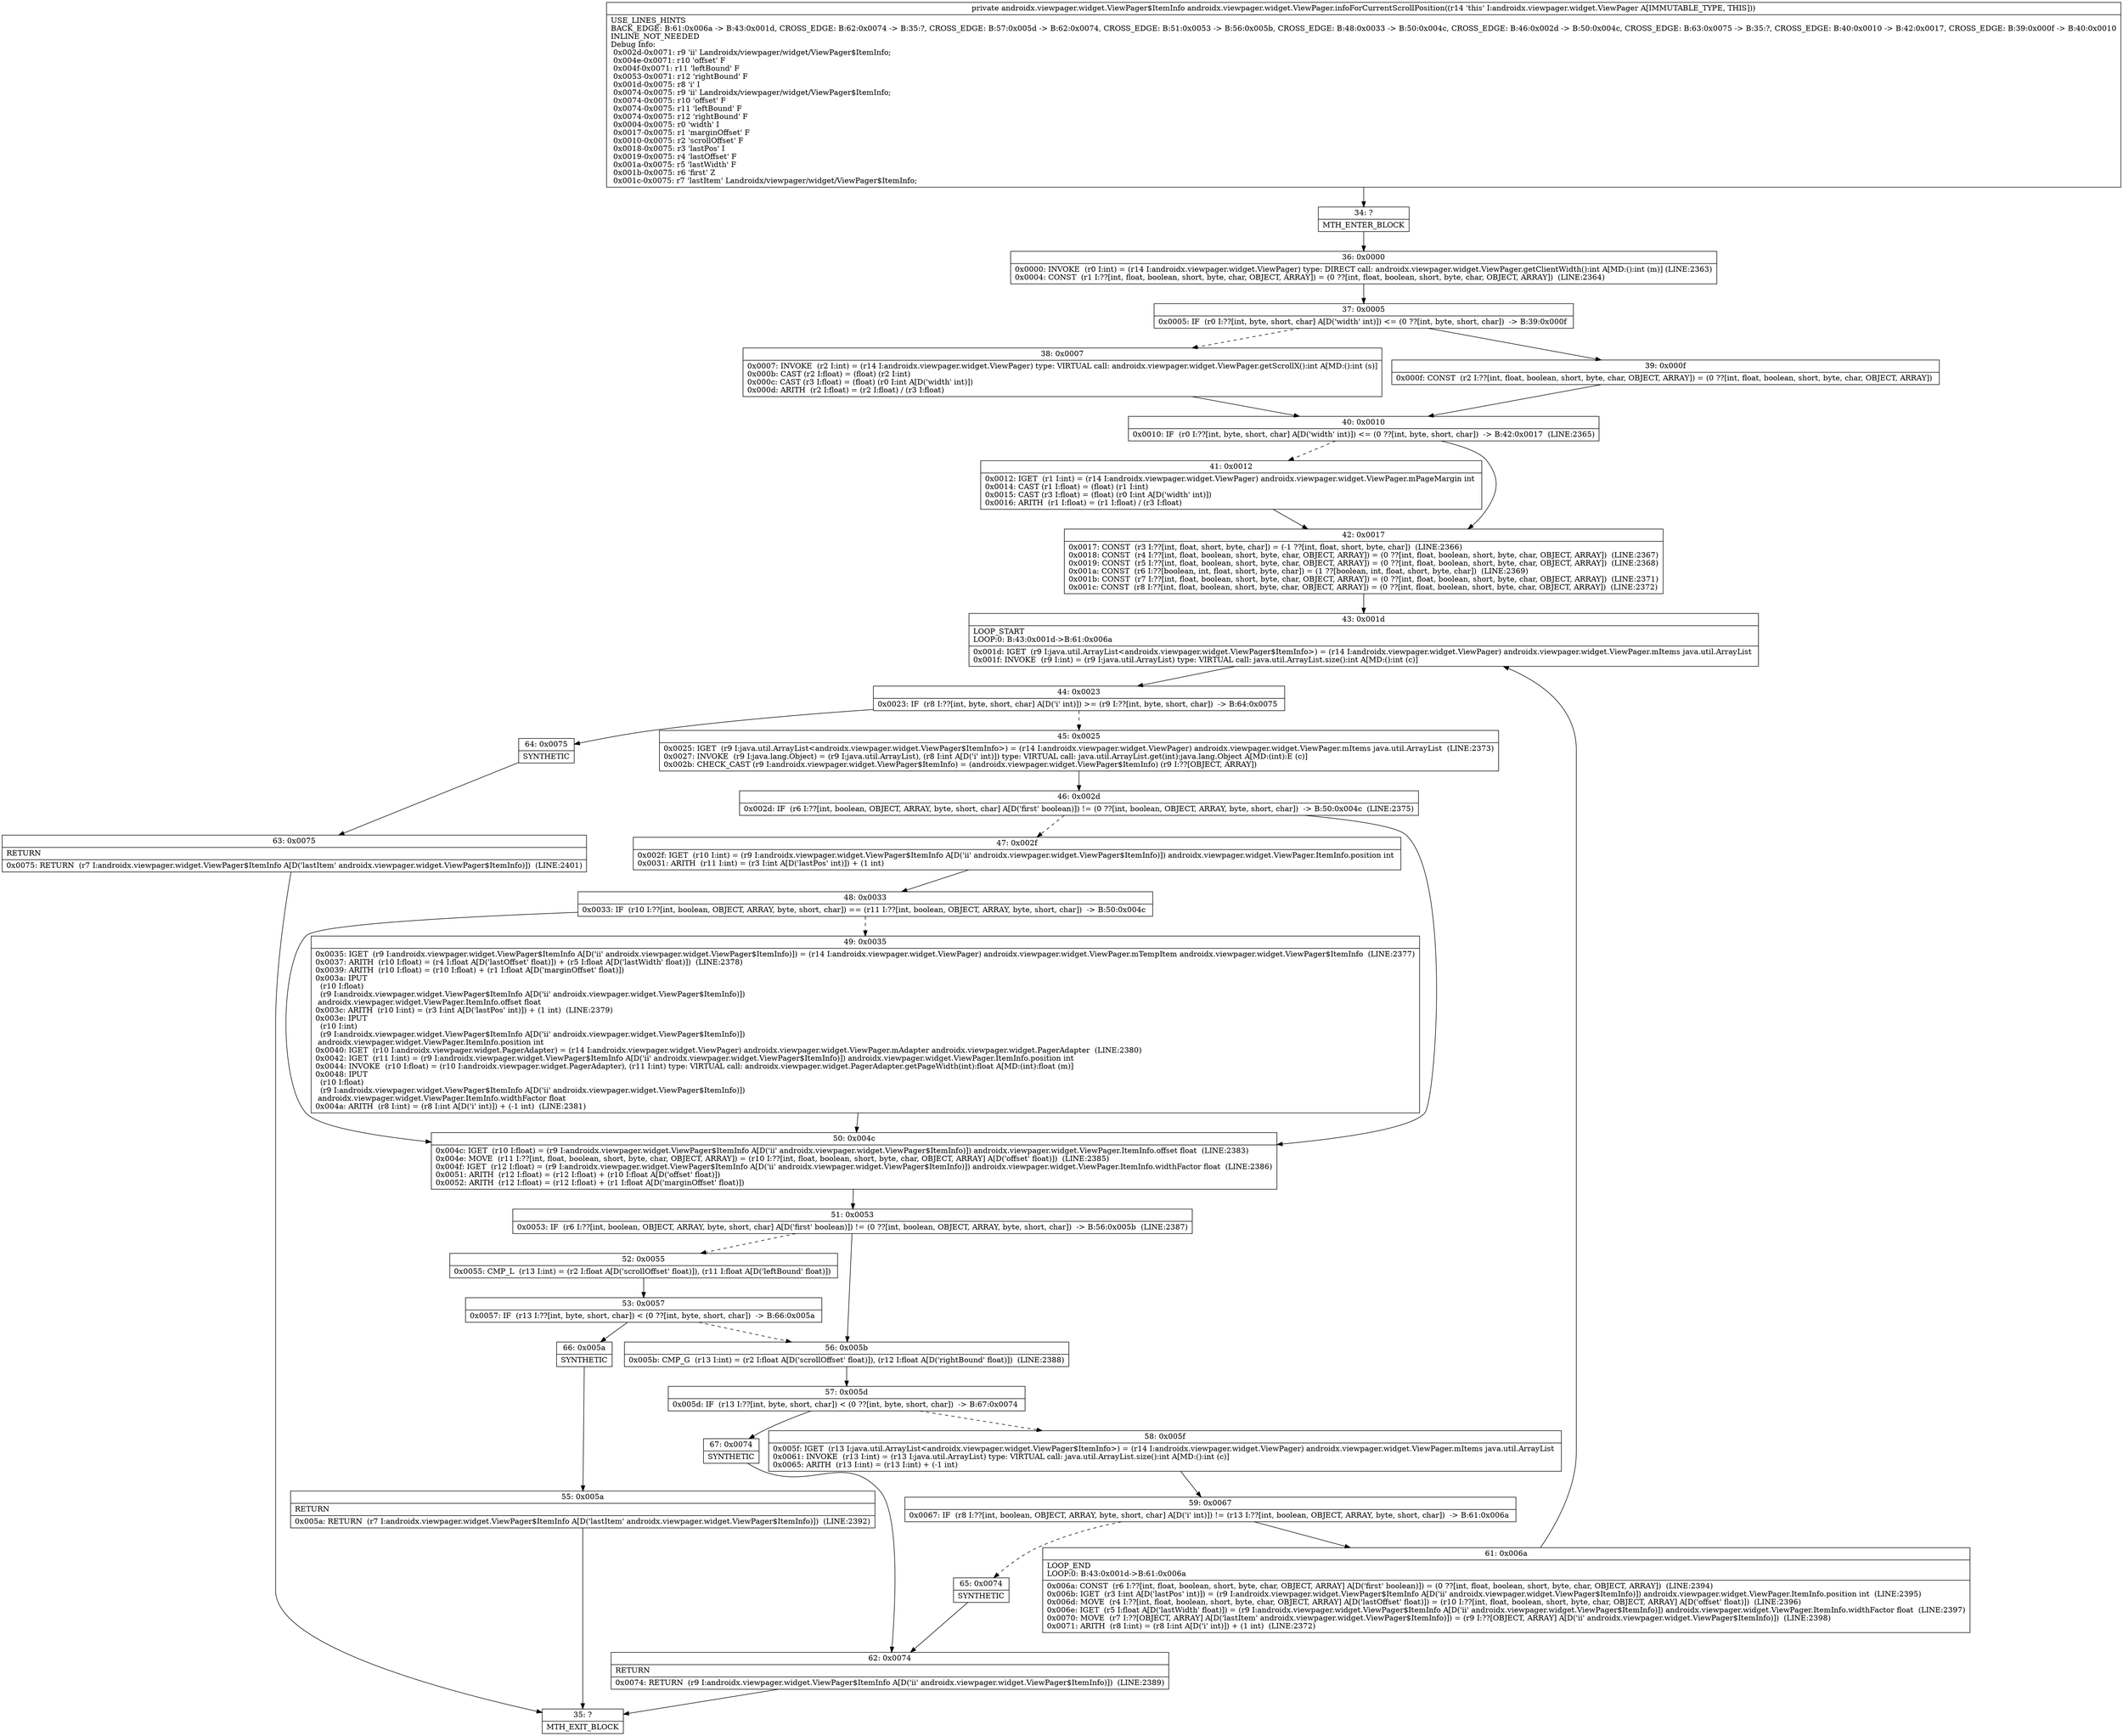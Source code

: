digraph "CFG forandroidx.viewpager.widget.ViewPager.infoForCurrentScrollPosition()Landroidx\/viewpager\/widget\/ViewPager$ItemInfo;" {
Node_34 [shape=record,label="{34\:\ ?|MTH_ENTER_BLOCK\l}"];
Node_36 [shape=record,label="{36\:\ 0x0000|0x0000: INVOKE  (r0 I:int) = (r14 I:androidx.viewpager.widget.ViewPager) type: DIRECT call: androidx.viewpager.widget.ViewPager.getClientWidth():int A[MD:():int (m)] (LINE:2363)\l0x0004: CONST  (r1 I:??[int, float, boolean, short, byte, char, OBJECT, ARRAY]) = (0 ??[int, float, boolean, short, byte, char, OBJECT, ARRAY])  (LINE:2364)\l}"];
Node_37 [shape=record,label="{37\:\ 0x0005|0x0005: IF  (r0 I:??[int, byte, short, char] A[D('width' int)]) \<= (0 ??[int, byte, short, char])  \-\> B:39:0x000f \l}"];
Node_38 [shape=record,label="{38\:\ 0x0007|0x0007: INVOKE  (r2 I:int) = (r14 I:androidx.viewpager.widget.ViewPager) type: VIRTUAL call: androidx.viewpager.widget.ViewPager.getScrollX():int A[MD:():int (s)]\l0x000b: CAST (r2 I:float) = (float) (r2 I:int) \l0x000c: CAST (r3 I:float) = (float) (r0 I:int A[D('width' int)]) \l0x000d: ARITH  (r2 I:float) = (r2 I:float) \/ (r3 I:float) \l}"];
Node_40 [shape=record,label="{40\:\ 0x0010|0x0010: IF  (r0 I:??[int, byte, short, char] A[D('width' int)]) \<= (0 ??[int, byte, short, char])  \-\> B:42:0x0017  (LINE:2365)\l}"];
Node_41 [shape=record,label="{41\:\ 0x0012|0x0012: IGET  (r1 I:int) = (r14 I:androidx.viewpager.widget.ViewPager) androidx.viewpager.widget.ViewPager.mPageMargin int \l0x0014: CAST (r1 I:float) = (float) (r1 I:int) \l0x0015: CAST (r3 I:float) = (float) (r0 I:int A[D('width' int)]) \l0x0016: ARITH  (r1 I:float) = (r1 I:float) \/ (r3 I:float) \l}"];
Node_42 [shape=record,label="{42\:\ 0x0017|0x0017: CONST  (r3 I:??[int, float, short, byte, char]) = (\-1 ??[int, float, short, byte, char])  (LINE:2366)\l0x0018: CONST  (r4 I:??[int, float, boolean, short, byte, char, OBJECT, ARRAY]) = (0 ??[int, float, boolean, short, byte, char, OBJECT, ARRAY])  (LINE:2367)\l0x0019: CONST  (r5 I:??[int, float, boolean, short, byte, char, OBJECT, ARRAY]) = (0 ??[int, float, boolean, short, byte, char, OBJECT, ARRAY])  (LINE:2368)\l0x001a: CONST  (r6 I:??[boolean, int, float, short, byte, char]) = (1 ??[boolean, int, float, short, byte, char])  (LINE:2369)\l0x001b: CONST  (r7 I:??[int, float, boolean, short, byte, char, OBJECT, ARRAY]) = (0 ??[int, float, boolean, short, byte, char, OBJECT, ARRAY])  (LINE:2371)\l0x001c: CONST  (r8 I:??[int, float, boolean, short, byte, char, OBJECT, ARRAY]) = (0 ??[int, float, boolean, short, byte, char, OBJECT, ARRAY])  (LINE:2372)\l}"];
Node_43 [shape=record,label="{43\:\ 0x001d|LOOP_START\lLOOP:0: B:43:0x001d\-\>B:61:0x006a\l|0x001d: IGET  (r9 I:java.util.ArrayList\<androidx.viewpager.widget.ViewPager$ItemInfo\>) = (r14 I:androidx.viewpager.widget.ViewPager) androidx.viewpager.widget.ViewPager.mItems java.util.ArrayList \l0x001f: INVOKE  (r9 I:int) = (r9 I:java.util.ArrayList) type: VIRTUAL call: java.util.ArrayList.size():int A[MD:():int (c)]\l}"];
Node_44 [shape=record,label="{44\:\ 0x0023|0x0023: IF  (r8 I:??[int, byte, short, char] A[D('i' int)]) \>= (r9 I:??[int, byte, short, char])  \-\> B:64:0x0075 \l}"];
Node_45 [shape=record,label="{45\:\ 0x0025|0x0025: IGET  (r9 I:java.util.ArrayList\<androidx.viewpager.widget.ViewPager$ItemInfo\>) = (r14 I:androidx.viewpager.widget.ViewPager) androidx.viewpager.widget.ViewPager.mItems java.util.ArrayList  (LINE:2373)\l0x0027: INVOKE  (r9 I:java.lang.Object) = (r9 I:java.util.ArrayList), (r8 I:int A[D('i' int)]) type: VIRTUAL call: java.util.ArrayList.get(int):java.lang.Object A[MD:(int):E (c)]\l0x002b: CHECK_CAST (r9 I:androidx.viewpager.widget.ViewPager$ItemInfo) = (androidx.viewpager.widget.ViewPager$ItemInfo) (r9 I:??[OBJECT, ARRAY]) \l}"];
Node_46 [shape=record,label="{46\:\ 0x002d|0x002d: IF  (r6 I:??[int, boolean, OBJECT, ARRAY, byte, short, char] A[D('first' boolean)]) != (0 ??[int, boolean, OBJECT, ARRAY, byte, short, char])  \-\> B:50:0x004c  (LINE:2375)\l}"];
Node_47 [shape=record,label="{47\:\ 0x002f|0x002f: IGET  (r10 I:int) = (r9 I:androidx.viewpager.widget.ViewPager$ItemInfo A[D('ii' androidx.viewpager.widget.ViewPager$ItemInfo)]) androidx.viewpager.widget.ViewPager.ItemInfo.position int \l0x0031: ARITH  (r11 I:int) = (r3 I:int A[D('lastPos' int)]) + (1 int) \l}"];
Node_48 [shape=record,label="{48\:\ 0x0033|0x0033: IF  (r10 I:??[int, boolean, OBJECT, ARRAY, byte, short, char]) == (r11 I:??[int, boolean, OBJECT, ARRAY, byte, short, char])  \-\> B:50:0x004c \l}"];
Node_49 [shape=record,label="{49\:\ 0x0035|0x0035: IGET  (r9 I:androidx.viewpager.widget.ViewPager$ItemInfo A[D('ii' androidx.viewpager.widget.ViewPager$ItemInfo)]) = (r14 I:androidx.viewpager.widget.ViewPager) androidx.viewpager.widget.ViewPager.mTempItem androidx.viewpager.widget.ViewPager$ItemInfo  (LINE:2377)\l0x0037: ARITH  (r10 I:float) = (r4 I:float A[D('lastOffset' float)]) + (r5 I:float A[D('lastWidth' float)])  (LINE:2378)\l0x0039: ARITH  (r10 I:float) = (r10 I:float) + (r1 I:float A[D('marginOffset' float)]) \l0x003a: IPUT  \l  (r10 I:float)\l  (r9 I:androidx.viewpager.widget.ViewPager$ItemInfo A[D('ii' androidx.viewpager.widget.ViewPager$ItemInfo)])\l androidx.viewpager.widget.ViewPager.ItemInfo.offset float \l0x003c: ARITH  (r10 I:int) = (r3 I:int A[D('lastPos' int)]) + (1 int)  (LINE:2379)\l0x003e: IPUT  \l  (r10 I:int)\l  (r9 I:androidx.viewpager.widget.ViewPager$ItemInfo A[D('ii' androidx.viewpager.widget.ViewPager$ItemInfo)])\l androidx.viewpager.widget.ViewPager.ItemInfo.position int \l0x0040: IGET  (r10 I:androidx.viewpager.widget.PagerAdapter) = (r14 I:androidx.viewpager.widget.ViewPager) androidx.viewpager.widget.ViewPager.mAdapter androidx.viewpager.widget.PagerAdapter  (LINE:2380)\l0x0042: IGET  (r11 I:int) = (r9 I:androidx.viewpager.widget.ViewPager$ItemInfo A[D('ii' androidx.viewpager.widget.ViewPager$ItemInfo)]) androidx.viewpager.widget.ViewPager.ItemInfo.position int \l0x0044: INVOKE  (r10 I:float) = (r10 I:androidx.viewpager.widget.PagerAdapter), (r11 I:int) type: VIRTUAL call: androidx.viewpager.widget.PagerAdapter.getPageWidth(int):float A[MD:(int):float (m)]\l0x0048: IPUT  \l  (r10 I:float)\l  (r9 I:androidx.viewpager.widget.ViewPager$ItemInfo A[D('ii' androidx.viewpager.widget.ViewPager$ItemInfo)])\l androidx.viewpager.widget.ViewPager.ItemInfo.widthFactor float \l0x004a: ARITH  (r8 I:int) = (r8 I:int A[D('i' int)]) + (\-1 int)  (LINE:2381)\l}"];
Node_50 [shape=record,label="{50\:\ 0x004c|0x004c: IGET  (r10 I:float) = (r9 I:androidx.viewpager.widget.ViewPager$ItemInfo A[D('ii' androidx.viewpager.widget.ViewPager$ItemInfo)]) androidx.viewpager.widget.ViewPager.ItemInfo.offset float  (LINE:2383)\l0x004e: MOVE  (r11 I:??[int, float, boolean, short, byte, char, OBJECT, ARRAY]) = (r10 I:??[int, float, boolean, short, byte, char, OBJECT, ARRAY] A[D('offset' float)])  (LINE:2385)\l0x004f: IGET  (r12 I:float) = (r9 I:androidx.viewpager.widget.ViewPager$ItemInfo A[D('ii' androidx.viewpager.widget.ViewPager$ItemInfo)]) androidx.viewpager.widget.ViewPager.ItemInfo.widthFactor float  (LINE:2386)\l0x0051: ARITH  (r12 I:float) = (r12 I:float) + (r10 I:float A[D('offset' float)]) \l0x0052: ARITH  (r12 I:float) = (r12 I:float) + (r1 I:float A[D('marginOffset' float)]) \l}"];
Node_51 [shape=record,label="{51\:\ 0x0053|0x0053: IF  (r6 I:??[int, boolean, OBJECT, ARRAY, byte, short, char] A[D('first' boolean)]) != (0 ??[int, boolean, OBJECT, ARRAY, byte, short, char])  \-\> B:56:0x005b  (LINE:2387)\l}"];
Node_52 [shape=record,label="{52\:\ 0x0055|0x0055: CMP_L  (r13 I:int) = (r2 I:float A[D('scrollOffset' float)]), (r11 I:float A[D('leftBound' float)]) \l}"];
Node_53 [shape=record,label="{53\:\ 0x0057|0x0057: IF  (r13 I:??[int, byte, short, char]) \< (0 ??[int, byte, short, char])  \-\> B:66:0x005a \l}"];
Node_66 [shape=record,label="{66\:\ 0x005a|SYNTHETIC\l}"];
Node_55 [shape=record,label="{55\:\ 0x005a|RETURN\l|0x005a: RETURN  (r7 I:androidx.viewpager.widget.ViewPager$ItemInfo A[D('lastItem' androidx.viewpager.widget.ViewPager$ItemInfo)])  (LINE:2392)\l}"];
Node_35 [shape=record,label="{35\:\ ?|MTH_EXIT_BLOCK\l}"];
Node_56 [shape=record,label="{56\:\ 0x005b|0x005b: CMP_G  (r13 I:int) = (r2 I:float A[D('scrollOffset' float)]), (r12 I:float A[D('rightBound' float)])  (LINE:2388)\l}"];
Node_57 [shape=record,label="{57\:\ 0x005d|0x005d: IF  (r13 I:??[int, byte, short, char]) \< (0 ??[int, byte, short, char])  \-\> B:67:0x0074 \l}"];
Node_58 [shape=record,label="{58\:\ 0x005f|0x005f: IGET  (r13 I:java.util.ArrayList\<androidx.viewpager.widget.ViewPager$ItemInfo\>) = (r14 I:androidx.viewpager.widget.ViewPager) androidx.viewpager.widget.ViewPager.mItems java.util.ArrayList \l0x0061: INVOKE  (r13 I:int) = (r13 I:java.util.ArrayList) type: VIRTUAL call: java.util.ArrayList.size():int A[MD:():int (c)]\l0x0065: ARITH  (r13 I:int) = (r13 I:int) + (\-1 int) \l}"];
Node_59 [shape=record,label="{59\:\ 0x0067|0x0067: IF  (r8 I:??[int, boolean, OBJECT, ARRAY, byte, short, char] A[D('i' int)]) != (r13 I:??[int, boolean, OBJECT, ARRAY, byte, short, char])  \-\> B:61:0x006a \l}"];
Node_61 [shape=record,label="{61\:\ 0x006a|LOOP_END\lLOOP:0: B:43:0x001d\-\>B:61:0x006a\l|0x006a: CONST  (r6 I:??[int, float, boolean, short, byte, char, OBJECT, ARRAY] A[D('first' boolean)]) = (0 ??[int, float, boolean, short, byte, char, OBJECT, ARRAY])  (LINE:2394)\l0x006b: IGET  (r3 I:int A[D('lastPos' int)]) = (r9 I:androidx.viewpager.widget.ViewPager$ItemInfo A[D('ii' androidx.viewpager.widget.ViewPager$ItemInfo)]) androidx.viewpager.widget.ViewPager.ItemInfo.position int  (LINE:2395)\l0x006d: MOVE  (r4 I:??[int, float, boolean, short, byte, char, OBJECT, ARRAY] A[D('lastOffset' float)]) = (r10 I:??[int, float, boolean, short, byte, char, OBJECT, ARRAY] A[D('offset' float)])  (LINE:2396)\l0x006e: IGET  (r5 I:float A[D('lastWidth' float)]) = (r9 I:androidx.viewpager.widget.ViewPager$ItemInfo A[D('ii' androidx.viewpager.widget.ViewPager$ItemInfo)]) androidx.viewpager.widget.ViewPager.ItemInfo.widthFactor float  (LINE:2397)\l0x0070: MOVE  (r7 I:??[OBJECT, ARRAY] A[D('lastItem' androidx.viewpager.widget.ViewPager$ItemInfo)]) = (r9 I:??[OBJECT, ARRAY] A[D('ii' androidx.viewpager.widget.ViewPager$ItemInfo)])  (LINE:2398)\l0x0071: ARITH  (r8 I:int) = (r8 I:int A[D('i' int)]) + (1 int)  (LINE:2372)\l}"];
Node_65 [shape=record,label="{65\:\ 0x0074|SYNTHETIC\l}"];
Node_62 [shape=record,label="{62\:\ 0x0074|RETURN\l|0x0074: RETURN  (r9 I:androidx.viewpager.widget.ViewPager$ItemInfo A[D('ii' androidx.viewpager.widget.ViewPager$ItemInfo)])  (LINE:2389)\l}"];
Node_67 [shape=record,label="{67\:\ 0x0074|SYNTHETIC\l}"];
Node_64 [shape=record,label="{64\:\ 0x0075|SYNTHETIC\l}"];
Node_63 [shape=record,label="{63\:\ 0x0075|RETURN\l|0x0075: RETURN  (r7 I:androidx.viewpager.widget.ViewPager$ItemInfo A[D('lastItem' androidx.viewpager.widget.ViewPager$ItemInfo)])  (LINE:2401)\l}"];
Node_39 [shape=record,label="{39\:\ 0x000f|0x000f: CONST  (r2 I:??[int, float, boolean, short, byte, char, OBJECT, ARRAY]) = (0 ??[int, float, boolean, short, byte, char, OBJECT, ARRAY]) \l}"];
MethodNode[shape=record,label="{private androidx.viewpager.widget.ViewPager$ItemInfo androidx.viewpager.widget.ViewPager.infoForCurrentScrollPosition((r14 'this' I:androidx.viewpager.widget.ViewPager A[IMMUTABLE_TYPE, THIS]))  | USE_LINES_HINTS\lBACK_EDGE: B:61:0x006a \-\> B:43:0x001d, CROSS_EDGE: B:62:0x0074 \-\> B:35:?, CROSS_EDGE: B:57:0x005d \-\> B:62:0x0074, CROSS_EDGE: B:51:0x0053 \-\> B:56:0x005b, CROSS_EDGE: B:48:0x0033 \-\> B:50:0x004c, CROSS_EDGE: B:46:0x002d \-\> B:50:0x004c, CROSS_EDGE: B:63:0x0075 \-\> B:35:?, CROSS_EDGE: B:40:0x0010 \-\> B:42:0x0017, CROSS_EDGE: B:39:0x000f \-\> B:40:0x0010\lINLINE_NOT_NEEDED\lDebug Info:\l  0x002d\-0x0071: r9 'ii' Landroidx\/viewpager\/widget\/ViewPager$ItemInfo;\l  0x004e\-0x0071: r10 'offset' F\l  0x004f\-0x0071: r11 'leftBound' F\l  0x0053\-0x0071: r12 'rightBound' F\l  0x001d\-0x0075: r8 'i' I\l  0x0074\-0x0075: r9 'ii' Landroidx\/viewpager\/widget\/ViewPager$ItemInfo;\l  0x0074\-0x0075: r10 'offset' F\l  0x0074\-0x0075: r11 'leftBound' F\l  0x0074\-0x0075: r12 'rightBound' F\l  0x0004\-0x0075: r0 'width' I\l  0x0017\-0x0075: r1 'marginOffset' F\l  0x0010\-0x0075: r2 'scrollOffset' F\l  0x0018\-0x0075: r3 'lastPos' I\l  0x0019\-0x0075: r4 'lastOffset' F\l  0x001a\-0x0075: r5 'lastWidth' F\l  0x001b\-0x0075: r6 'first' Z\l  0x001c\-0x0075: r7 'lastItem' Landroidx\/viewpager\/widget\/ViewPager$ItemInfo;\l}"];
MethodNode -> Node_34;Node_34 -> Node_36;
Node_36 -> Node_37;
Node_37 -> Node_38[style=dashed];
Node_37 -> Node_39;
Node_38 -> Node_40;
Node_40 -> Node_41[style=dashed];
Node_40 -> Node_42;
Node_41 -> Node_42;
Node_42 -> Node_43;
Node_43 -> Node_44;
Node_44 -> Node_45[style=dashed];
Node_44 -> Node_64;
Node_45 -> Node_46;
Node_46 -> Node_47[style=dashed];
Node_46 -> Node_50;
Node_47 -> Node_48;
Node_48 -> Node_49[style=dashed];
Node_48 -> Node_50;
Node_49 -> Node_50;
Node_50 -> Node_51;
Node_51 -> Node_52[style=dashed];
Node_51 -> Node_56;
Node_52 -> Node_53;
Node_53 -> Node_56[style=dashed];
Node_53 -> Node_66;
Node_66 -> Node_55;
Node_55 -> Node_35;
Node_56 -> Node_57;
Node_57 -> Node_58[style=dashed];
Node_57 -> Node_67;
Node_58 -> Node_59;
Node_59 -> Node_61;
Node_59 -> Node_65[style=dashed];
Node_61 -> Node_43;
Node_65 -> Node_62;
Node_62 -> Node_35;
Node_67 -> Node_62;
Node_64 -> Node_63;
Node_63 -> Node_35;
Node_39 -> Node_40;
}

